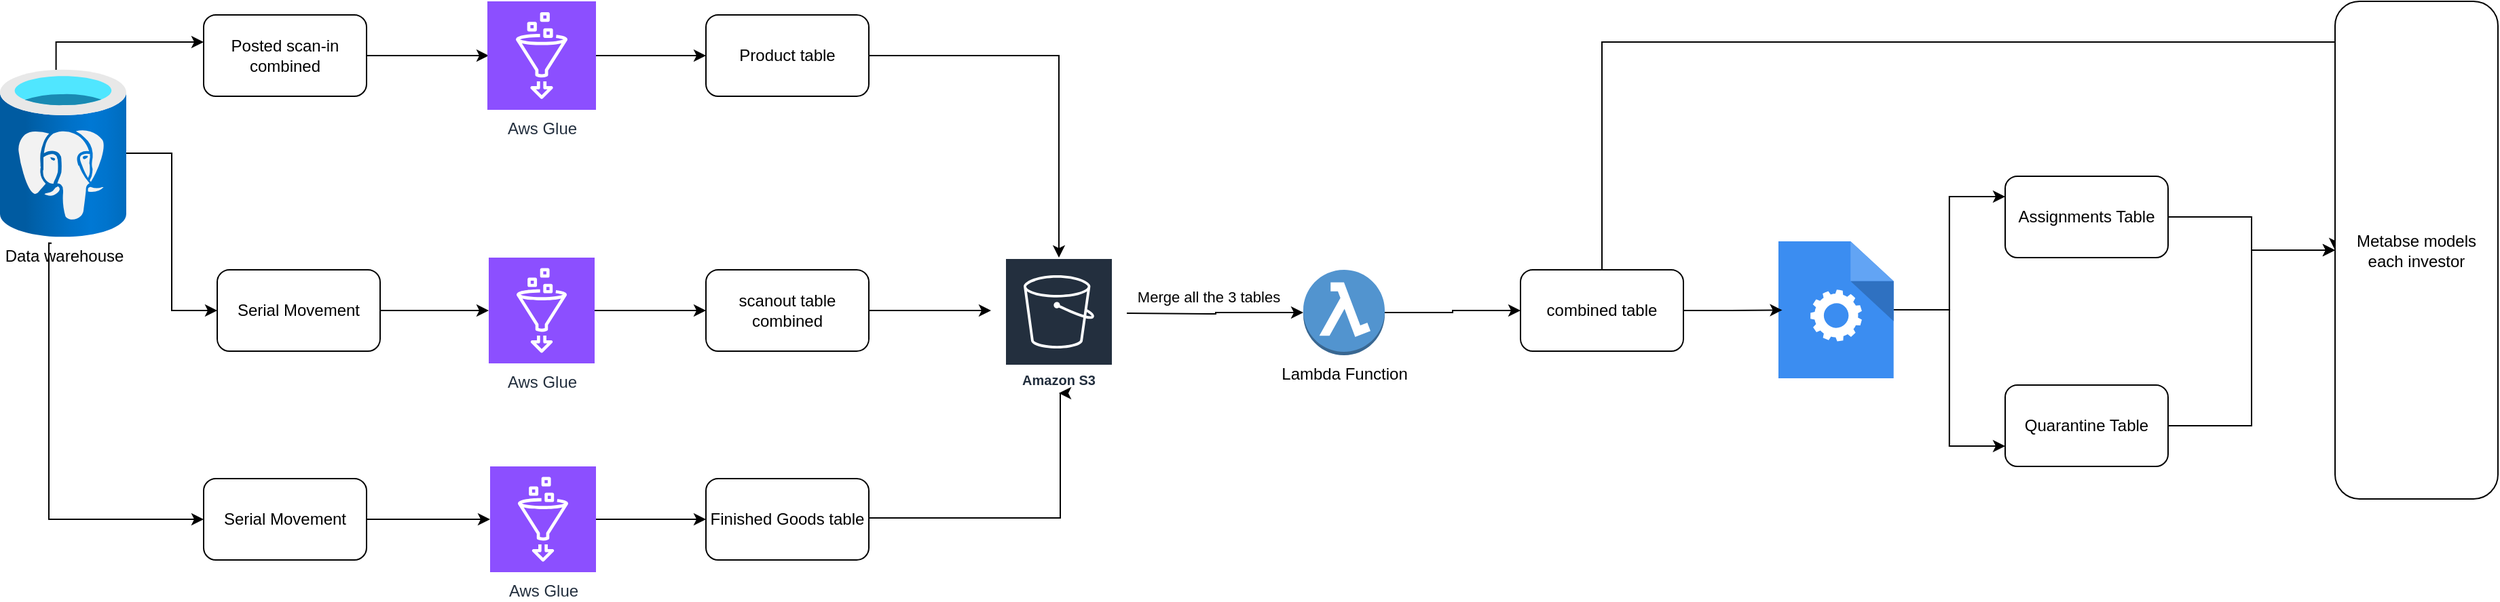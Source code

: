 <mxfile version="24.5.2" type="github">
  <diagram name="Page-1" id="iZcKI4B3J8yrRd7xRlpH">
    <mxGraphModel dx="2004" dy="2792" grid="1" gridSize="10" guides="1" tooltips="1" connect="1" arrows="1" fold="1" page="1" pageScale="1" pageWidth="2336" pageHeight="1654" math="0" shadow="0">
      <root>
        <mxCell id="0" />
        <mxCell id="1" parent="0" />
        <mxCell id="jsC2yVKV6_jI0NT67JG1-1" value="Amazon S3" style="sketch=0;outlineConnect=0;fontColor=#232F3E;gradientColor=none;strokeColor=#ffffff;fillColor=#232F3E;dashed=0;verticalLabelPosition=middle;verticalAlign=bottom;align=center;html=1;whiteSpace=wrap;fontSize=10;fontStyle=1;spacing=3;shape=mxgraph.aws4.productIcon;prIcon=mxgraph.aws4.s3;" parent="1" vertex="1">
          <mxGeometry x="820" y="-678" width="80" height="100" as="geometry" />
        </mxCell>
        <mxCell id="jsC2yVKV6_jI0NT67JG1-4" style="edgeStyle=orthogonalEdgeStyle;rounded=0;orthogonalLoop=1;jettySize=auto;html=1;exitX=0.444;exitY=0.005;exitDx=0;exitDy=0;exitPerimeter=0;" parent="1" source="jsC2yVKV6_jI0NT67JG1-2" edge="1">
          <mxGeometry relative="1" as="geometry">
            <mxPoint x="230" y="-837" as="targetPoint" />
            <Array as="points">
              <mxPoint x="121" y="-837" />
            </Array>
          </mxGeometry>
        </mxCell>
        <mxCell id="jsC2yVKV6_jI0NT67JG1-6" style="edgeStyle=orthogonalEdgeStyle;rounded=0;orthogonalLoop=1;jettySize=auto;html=1;entryX=0;entryY=0.5;entryDx=0;entryDy=0;" parent="1" source="jsC2yVKV6_jI0NT67JG1-2" target="jsC2yVKV6_jI0NT67JG1-8" edge="1">
          <mxGeometry relative="1" as="geometry">
            <mxPoint x="127" y="-587" as="targetPoint" />
          </mxGeometry>
        </mxCell>
        <mxCell id="jsC2yVKV6_jI0NT67JG1-2" value="Data warehouse" style="image;aspect=fixed;html=1;points=[];align=center;fontSize=12;image=img/lib/azure2/databases/Azure_Database_PostgreSQL_Server.svg;" parent="1" vertex="1">
          <mxGeometry x="80" y="-817" width="93" height="124" as="geometry" />
        </mxCell>
        <mxCell id="jsC2yVKV6_jI0NT67JG1-7" value="Posted scan-in combined" style="rounded=1;whiteSpace=wrap;html=1;" parent="1" vertex="1">
          <mxGeometry x="230" y="-857" width="120" height="60" as="geometry" />
        </mxCell>
        <mxCell id="jsC2yVKV6_jI0NT67JG1-8" value="Serial Movement" style="rounded=1;whiteSpace=wrap;html=1;" parent="1" vertex="1">
          <mxGeometry x="240" y="-669" width="120" height="60" as="geometry" />
        </mxCell>
        <mxCell id="n6cRhEiikm48OAnWci3R-10" style="edgeStyle=orthogonalEdgeStyle;rounded=0;orthogonalLoop=1;jettySize=auto;html=1;exitX=1;exitY=0.5;exitDx=0;exitDy=0;exitPerimeter=0;" parent="1" source="jsC2yVKV6_jI0NT67JG1-9" edge="1">
          <mxGeometry relative="1" as="geometry">
            <mxPoint x="600" y="-639" as="targetPoint" />
          </mxGeometry>
        </mxCell>
        <mxCell id="jsC2yVKV6_jI0NT67JG1-9" value="Aws Glue" style="sketch=0;points=[[0,0,0],[0.25,0,0],[0.5,0,0],[0.75,0,0],[1,0,0],[0,1,0],[0.25,1,0],[0.5,1,0],[0.75,1,0],[1,1,0],[0,0.25,0],[0,0.5,0],[0,0.75,0],[1,0.25,0],[1,0.5,0],[1,0.75,0]];outlineConnect=0;fontColor=#232F3E;fillColor=#8C4FFF;strokeColor=#ffffff;dashed=0;verticalLabelPosition=bottom;verticalAlign=top;align=center;html=1;fontSize=12;fontStyle=0;aspect=fixed;shape=mxgraph.aws4.resourceIcon;resIcon=mxgraph.aws4.glue;" parent="1" vertex="1">
          <mxGeometry x="440" y="-678" width="78" height="78" as="geometry" />
        </mxCell>
        <mxCell id="jsC2yVKV6_jI0NT67JG1-10" style="edgeStyle=orthogonalEdgeStyle;rounded=0;orthogonalLoop=1;jettySize=auto;html=1;" parent="1" source="jsC2yVKV6_jI0NT67JG1-7" edge="1">
          <mxGeometry relative="1" as="geometry">
            <mxPoint x="440" y="-827" as="targetPoint" />
          </mxGeometry>
        </mxCell>
        <mxCell id="n6cRhEiikm48OAnWci3R-11" style="edgeStyle=orthogonalEdgeStyle;rounded=0;orthogonalLoop=1;jettySize=auto;html=1;exitX=1;exitY=0.5;exitDx=0;exitDy=0;exitPerimeter=0;" parent="1" source="jsC2yVKV6_jI0NT67JG1-11" edge="1">
          <mxGeometry relative="1" as="geometry">
            <mxPoint x="600" y="-827" as="targetPoint" />
          </mxGeometry>
        </mxCell>
        <mxCell id="jsC2yVKV6_jI0NT67JG1-11" value="Aws Glue" style="sketch=0;points=[[0,0,0],[0.25,0,0],[0.5,0,0],[0.75,0,0],[1,0,0],[0,1,0],[0.25,1,0],[0.5,1,0],[0.75,1,0],[1,1,0],[0,0.25,0],[0,0.5,0],[0,0.75,0],[1,0.25,0],[1,0.5,0],[1,0.75,0]];outlineConnect=0;fontColor=#232F3E;fillColor=#8C4FFF;strokeColor=#ffffff;dashed=0;verticalLabelPosition=bottom;verticalAlign=top;align=center;html=1;fontSize=12;fontStyle=0;aspect=fixed;shape=mxgraph.aws4.resourceIcon;resIcon=mxgraph.aws4.glue;" parent="1" vertex="1">
          <mxGeometry x="439" y="-867" width="80" height="80" as="geometry" />
        </mxCell>
        <mxCell id="n6cRhEiikm48OAnWci3R-1" style="edgeStyle=orthogonalEdgeStyle;rounded=0;orthogonalLoop=1;jettySize=auto;html=1;entryX=0;entryY=0.5;entryDx=0;entryDy=0;exitX=0.409;exitY=1.035;exitDx=0;exitDy=0;exitPerimeter=0;" parent="1" source="jsC2yVKV6_jI0NT67JG1-2" target="n6cRhEiikm48OAnWci3R-3" edge="1">
          <mxGeometry relative="1" as="geometry">
            <mxPoint x="127" y="-435" as="targetPoint" />
            <mxPoint x="116" y="-677" as="sourcePoint" />
            <Array as="points">
              <mxPoint x="116" y="-689" />
              <mxPoint x="116" y="-485" />
            </Array>
          </mxGeometry>
        </mxCell>
        <mxCell id="n6cRhEiikm48OAnWci3R-3" value="Serial Movement" style="rounded=1;whiteSpace=wrap;html=1;" parent="1" vertex="1">
          <mxGeometry x="230" y="-515" width="120" height="60" as="geometry" />
        </mxCell>
        <mxCell id="n6cRhEiikm48OAnWci3R-9" style="edgeStyle=orthogonalEdgeStyle;rounded=0;orthogonalLoop=1;jettySize=auto;html=1;exitX=1;exitY=0.5;exitDx=0;exitDy=0;exitPerimeter=0;entryX=0;entryY=0.5;entryDx=0;entryDy=0;" parent="1" source="n6cRhEiikm48OAnWci3R-4" target="n6cRhEiikm48OAnWci3R-5" edge="1">
          <mxGeometry relative="1" as="geometry">
            <mxPoint x="590" y="-485" as="targetPoint" />
          </mxGeometry>
        </mxCell>
        <mxCell id="n6cRhEiikm48OAnWci3R-4" value="Aws Glue" style="sketch=0;points=[[0,0,0],[0.25,0,0],[0.5,0,0],[0.75,0,0],[1,0,0],[0,1,0],[0.25,1,0],[0.5,1,0],[0.75,1,0],[1,1,0],[0,0.25,0],[0,0.5,0],[0,0.75,0],[1,0.25,0],[1,0.5,0],[1,0.75,0]];outlineConnect=0;fontColor=#232F3E;fillColor=#8C4FFF;strokeColor=#ffffff;dashed=0;verticalLabelPosition=bottom;verticalAlign=top;align=center;html=1;fontSize=12;fontStyle=0;aspect=fixed;shape=mxgraph.aws4.resourceIcon;resIcon=mxgraph.aws4.glue;" parent="1" vertex="1">
          <mxGeometry x="441" y="-524" width="78" height="78" as="geometry" />
        </mxCell>
        <mxCell id="n6cRhEiikm48OAnWci3R-16" style="edgeStyle=orthogonalEdgeStyle;rounded=0;orthogonalLoop=1;jettySize=auto;html=1;" parent="1" edge="1">
          <mxGeometry relative="1" as="geometry">
            <mxPoint x="860" y="-578" as="targetPoint" />
            <mxPoint x="710" y="-486" as="sourcePoint" />
            <Array as="points">
              <mxPoint x="861" y="-486" />
            </Array>
          </mxGeometry>
        </mxCell>
        <mxCell id="n6cRhEiikm48OAnWci3R-5" value="Finished Goods table" style="rounded=1;whiteSpace=wrap;html=1;" parent="1" vertex="1">
          <mxGeometry x="600" y="-515" width="120" height="60" as="geometry" />
        </mxCell>
        <mxCell id="n6cRhEiikm48OAnWci3R-6" style="edgeStyle=orthogonalEdgeStyle;rounded=0;orthogonalLoop=1;jettySize=auto;html=1;exitX=1;exitY=0.5;exitDx=0;exitDy=0;entryX=0;entryY=0.5;entryDx=0;entryDy=0;entryPerimeter=0;" parent="1" source="n6cRhEiikm48OAnWci3R-3" target="n6cRhEiikm48OAnWci3R-4" edge="1">
          <mxGeometry relative="1" as="geometry" />
        </mxCell>
        <mxCell id="n6cRhEiikm48OAnWci3R-8" style="edgeStyle=orthogonalEdgeStyle;rounded=0;orthogonalLoop=1;jettySize=auto;html=1;exitX=1;exitY=0.5;exitDx=0;exitDy=0;entryX=0;entryY=0.5;entryDx=0;entryDy=0;entryPerimeter=0;" parent="1" source="jsC2yVKV6_jI0NT67JG1-8" target="jsC2yVKV6_jI0NT67JG1-9" edge="1">
          <mxGeometry relative="1" as="geometry" />
        </mxCell>
        <mxCell id="n6cRhEiikm48OAnWci3R-15" style="edgeStyle=orthogonalEdgeStyle;rounded=0;orthogonalLoop=1;jettySize=auto;html=1;exitX=1;exitY=0.5;exitDx=0;exitDy=0;" parent="1" source="n6cRhEiikm48OAnWci3R-12" edge="1">
          <mxGeometry relative="1" as="geometry">
            <mxPoint x="810" y="-639" as="targetPoint" />
          </mxGeometry>
        </mxCell>
        <mxCell id="n6cRhEiikm48OAnWci3R-12" value="scanout table combined" style="rounded=1;whiteSpace=wrap;html=1;" parent="1" vertex="1">
          <mxGeometry x="600" y="-669" width="120" height="60" as="geometry" />
        </mxCell>
        <mxCell id="n6cRhEiikm48OAnWci3R-14" style="edgeStyle=orthogonalEdgeStyle;rounded=0;orthogonalLoop=1;jettySize=auto;html=1;exitX=1;exitY=0.5;exitDx=0;exitDy=0;" parent="1" source="n6cRhEiikm48OAnWci3R-13" target="jsC2yVKV6_jI0NT67JG1-1" edge="1">
          <mxGeometry relative="1" as="geometry">
            <mxPoint x="860" y="-697" as="targetPoint" />
          </mxGeometry>
        </mxCell>
        <mxCell id="n6cRhEiikm48OAnWci3R-13" value="Product table" style="rounded=1;whiteSpace=wrap;html=1;" parent="1" vertex="1">
          <mxGeometry x="600" y="-857" width="120" height="60" as="geometry" />
        </mxCell>
        <mxCell id="Gs2iLJmTBSKQsVDlnOt5-11" style="edgeStyle=orthogonalEdgeStyle;rounded=0;orthogonalLoop=1;jettySize=auto;html=1;exitX=1;exitY=0.5;exitDx=0;exitDy=0;exitPerimeter=0;entryX=0;entryY=0.5;entryDx=0;entryDy=0;" edge="1" parent="1" source="XFNl7B4toXM3GKOzUbXC-1" target="XFNl7B4toXM3GKOzUbXC-6">
          <mxGeometry relative="1" as="geometry">
            <mxPoint x="1120" y="-638" as="targetPoint" />
          </mxGeometry>
        </mxCell>
        <mxCell id="XFNl7B4toXM3GKOzUbXC-1" value="Lambda Function" style="outlineConnect=0;dashed=0;verticalLabelPosition=bottom;verticalAlign=top;align=center;html=1;shape=mxgraph.aws3.lambda_function;fillColor=#5294CF;gradientColor=none;" parent="1" vertex="1">
          <mxGeometry x="1040" y="-669" width="60" height="63" as="geometry" />
        </mxCell>
        <mxCell id="XFNl7B4toXM3GKOzUbXC-2" style="edgeStyle=orthogonalEdgeStyle;rounded=0;orthogonalLoop=1;jettySize=auto;html=1;entryX=0;entryY=0.5;entryDx=0;entryDy=0;entryPerimeter=0;" parent="1" target="XFNl7B4toXM3GKOzUbXC-1" edge="1">
          <mxGeometry relative="1" as="geometry">
            <mxPoint x="910" y="-637" as="sourcePoint" />
          </mxGeometry>
        </mxCell>
        <mxCell id="XFNl7B4toXM3GKOzUbXC-3" value="Merge all the 3 tables" style="edgeLabel;html=1;align=center;verticalAlign=middle;resizable=0;points=[];" parent="XFNl7B4toXM3GKOzUbXC-2" vertex="1" connectable="0">
          <mxGeometry x="-0.214" y="1" relative="1" as="geometry">
            <mxPoint x="8" y="-12" as="offset" />
          </mxGeometry>
        </mxCell>
        <mxCell id="Gs2iLJmTBSKQsVDlnOt5-29" style="edgeStyle=orthogonalEdgeStyle;rounded=0;orthogonalLoop=1;jettySize=auto;html=1;entryX=0;entryY=0.5;entryDx=0;entryDy=0;" edge="1" parent="1" source="XFNl7B4toXM3GKOzUbXC-4" target="Gs2iLJmTBSKQsVDlnOt5-14">
          <mxGeometry relative="1" as="geometry" />
        </mxCell>
        <mxCell id="XFNl7B4toXM3GKOzUbXC-4" value="Assignments Table" style="rounded=1;whiteSpace=wrap;html=1;" parent="1" vertex="1">
          <mxGeometry x="1557" y="-738" width="120" height="60" as="geometry" />
        </mxCell>
        <mxCell id="Gs2iLJmTBSKQsVDlnOt5-30" style="edgeStyle=orthogonalEdgeStyle;rounded=0;orthogonalLoop=1;jettySize=auto;html=1;exitX=1;exitY=0.5;exitDx=0;exitDy=0;entryX=0;entryY=0.5;entryDx=0;entryDy=0;" edge="1" parent="1" source="XFNl7B4toXM3GKOzUbXC-5" target="Gs2iLJmTBSKQsVDlnOt5-14">
          <mxGeometry relative="1" as="geometry" />
        </mxCell>
        <mxCell id="XFNl7B4toXM3GKOzUbXC-5" value="Quarantine Table" style="rounded=1;whiteSpace=wrap;html=1;" parent="1" vertex="1">
          <mxGeometry x="1557" y="-584" width="120" height="60" as="geometry" />
        </mxCell>
        <mxCell id="Gs2iLJmTBSKQsVDlnOt5-13" style="edgeStyle=orthogonalEdgeStyle;rounded=0;orthogonalLoop=1;jettySize=auto;html=1;exitX=1;exitY=0.5;exitDx=0;exitDy=0;entryX=0;entryY=0.5;entryDx=0;entryDy=0;" edge="1" parent="1" source="XFNl7B4toXM3GKOzUbXC-6" target="Gs2iLJmTBSKQsVDlnOt5-14">
          <mxGeometry relative="1" as="geometry">
            <mxPoint x="1360" y="-850" as="targetPoint" />
            <Array as="points">
              <mxPoint x="1260" y="-639" />
              <mxPoint x="1260" y="-837" />
            </Array>
          </mxGeometry>
        </mxCell>
        <mxCell id="XFNl7B4toXM3GKOzUbXC-6" value="combined table" style="rounded=1;whiteSpace=wrap;html=1;" parent="1" vertex="1">
          <mxGeometry x="1200" y="-669" width="120" height="60" as="geometry" />
        </mxCell>
        <mxCell id="Gs2iLJmTBSKQsVDlnOt5-14" value="Metabse models&lt;br&gt;each investor" style="rounded=1;whiteSpace=wrap;html=1;" vertex="1" parent="1">
          <mxGeometry x="1800" y="-867" width="120" height="367" as="geometry" />
        </mxCell>
        <mxCell id="Gs2iLJmTBSKQsVDlnOt5-24" style="edgeStyle=orthogonalEdgeStyle;rounded=0;orthogonalLoop=1;jettySize=auto;html=1;entryX=0;entryY=0.25;entryDx=0;entryDy=0;" edge="1" parent="1" source="Gs2iLJmTBSKQsVDlnOt5-21" target="XFNl7B4toXM3GKOzUbXC-4">
          <mxGeometry relative="1" as="geometry" />
        </mxCell>
        <mxCell id="Gs2iLJmTBSKQsVDlnOt5-25" style="edgeStyle=orthogonalEdgeStyle;rounded=0;orthogonalLoop=1;jettySize=auto;html=1;entryX=0;entryY=0.75;entryDx=0;entryDy=0;" edge="1" parent="1" source="Gs2iLJmTBSKQsVDlnOt5-21" target="XFNl7B4toXM3GKOzUbXC-5">
          <mxGeometry relative="1" as="geometry" />
        </mxCell>
        <mxCell id="Gs2iLJmTBSKQsVDlnOt5-21" value="" style="sketch=0;html=1;aspect=fixed;strokeColor=none;shadow=0;fillColor=#3B8DF1;verticalAlign=top;labelPosition=center;verticalLabelPosition=bottom;shape=mxgraph.gcp2.process" vertex="1" parent="1">
          <mxGeometry x="1390" y="-690" width="84.84" height="101" as="geometry" />
        </mxCell>
        <mxCell id="Gs2iLJmTBSKQsVDlnOt5-22" style="edgeStyle=orthogonalEdgeStyle;rounded=0;orthogonalLoop=1;jettySize=auto;html=1;exitX=1;exitY=0.5;exitDx=0;exitDy=0;entryX=0.033;entryY=0.502;entryDx=0;entryDy=0;entryPerimeter=0;" edge="1" parent="1" source="XFNl7B4toXM3GKOzUbXC-6" target="Gs2iLJmTBSKQsVDlnOt5-21">
          <mxGeometry relative="1" as="geometry" />
        </mxCell>
      </root>
    </mxGraphModel>
  </diagram>
</mxfile>
